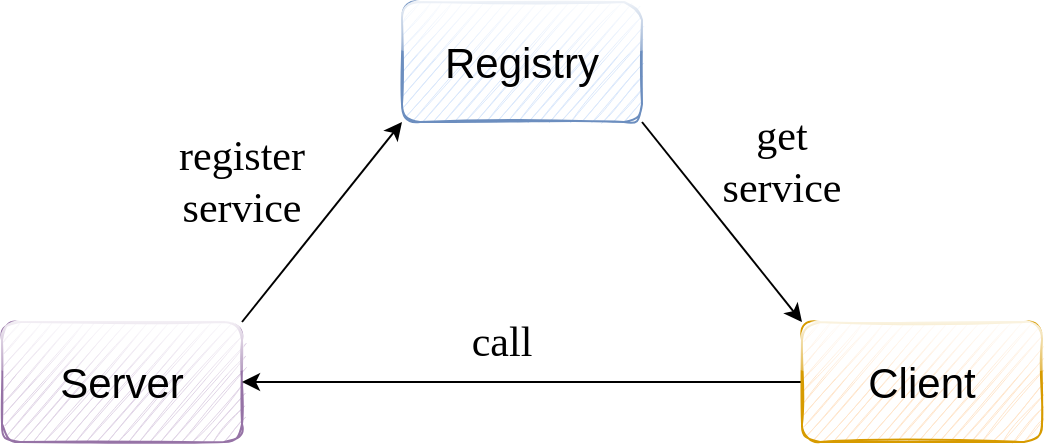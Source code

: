 <mxfile version="13.4.5" type="device"><diagram id="KiZJmEFK1CzRa5q75hUu" name="Page-1"><mxGraphModel dx="1106" dy="900" grid="1" gridSize="10" guides="1" tooltips="1" connect="1" arrows="1" fold="1" page="0" pageScale="1" pageWidth="827" pageHeight="1169" math="0" shadow="0"><root><mxCell id="0"/><mxCell id="1" parent="0"/><mxCell id="KH-8PU6puchnL9u9YEtX-1" value="Registry" style="rounded=1;whiteSpace=wrap;html=1;fontSize=21;fillColor=#dae8fc;strokeColor=#6c8ebf;sketch=1;glass=1;shadow=0;" vertex="1" parent="1"><mxGeometry x="310" y="210" width="120" height="60" as="geometry"/></mxCell><mxCell id="KH-8PU6puchnL9u9YEtX-2" value="Server" style="rounded=1;whiteSpace=wrap;html=1;fontSize=21;fillColor=#e1d5e7;strokeColor=#9673a6;sketch=1;glass=1;shadow=0;" vertex="1" parent="1"><mxGeometry x="110" y="370" width="120" height="60" as="geometry"/></mxCell><mxCell id="KH-8PU6puchnL9u9YEtX-8" style="edgeStyle=orthogonalEdgeStyle;rounded=0;orthogonalLoop=1;jettySize=auto;html=1;entryX=1;entryY=0.5;entryDx=0;entryDy=0;fontSize=21;" edge="1" parent="1" source="KH-8PU6puchnL9u9YEtX-3" target="KH-8PU6puchnL9u9YEtX-2"><mxGeometry relative="1" as="geometry"/></mxCell><mxCell id="KH-8PU6puchnL9u9YEtX-3" value="Client" style="rounded=1;whiteSpace=wrap;html=1;fontSize=21;fillColor=#ffe6cc;strokeColor=#d79b00;sketch=1;glass=1;shadow=0;" vertex="1" parent="1"><mxGeometry x="510" y="370" width="120" height="60" as="geometry"/></mxCell><mxCell id="KH-8PU6puchnL9u9YEtX-4" value="" style="endArrow=classic;html=1;fontSize=21;entryX=0;entryY=1;entryDx=0;entryDy=0;exitX=1;exitY=0;exitDx=0;exitDy=0;" edge="1" parent="1" source="KH-8PU6puchnL9u9YEtX-2" target="KH-8PU6puchnL9u9YEtX-1"><mxGeometry width="50" height="50" relative="1" as="geometry"><mxPoint x="190" y="380" as="sourcePoint"/><mxPoint x="240" y="330" as="targetPoint"/></mxGeometry></mxCell><mxCell id="KH-8PU6puchnL9u9YEtX-5" value="" style="endArrow=classic;html=1;fontSize=21;entryX=0;entryY=0;entryDx=0;entryDy=0;exitX=1;exitY=1;exitDx=0;exitDy=0;" edge="1" parent="1" source="KH-8PU6puchnL9u9YEtX-1" target="KH-8PU6puchnL9u9YEtX-3"><mxGeometry width="50" height="50" relative="1" as="geometry"><mxPoint x="350" y="370" as="sourcePoint"/><mxPoint x="430" y="270" as="targetPoint"/></mxGeometry></mxCell><mxCell id="KH-8PU6puchnL9u9YEtX-6" value="register service" style="text;html=1;strokeColor=none;fillColor=none;align=center;verticalAlign=middle;whiteSpace=wrap;rounded=0;fontSize=21;rotation=0;sketch=0;fontFamily=Comic Sans MS;" vertex="1" parent="1"><mxGeometry x="210" y="290" width="40" height="20" as="geometry"/></mxCell><mxCell id="KH-8PU6puchnL9u9YEtX-7" value="get&lt;br&gt;service" style="text;html=1;strokeColor=none;fillColor=none;align=center;verticalAlign=middle;whiteSpace=wrap;rounded=0;fontSize=21;rotation=0;sketch=0;fontFamily=Comic Sans MS;" vertex="1" parent="1"><mxGeometry x="480" y="280" width="40" height="20" as="geometry"/></mxCell><mxCell id="KH-8PU6puchnL9u9YEtX-9" value="call" style="text;html=1;strokeColor=none;fillColor=none;align=center;verticalAlign=middle;whiteSpace=wrap;rounded=0;fontSize=21;rotation=0;fontFamily=Comic Sans MS;" vertex="1" parent="1"><mxGeometry x="340" y="370" width="40" height="20" as="geometry"/></mxCell></root></mxGraphModel></diagram></mxfile>